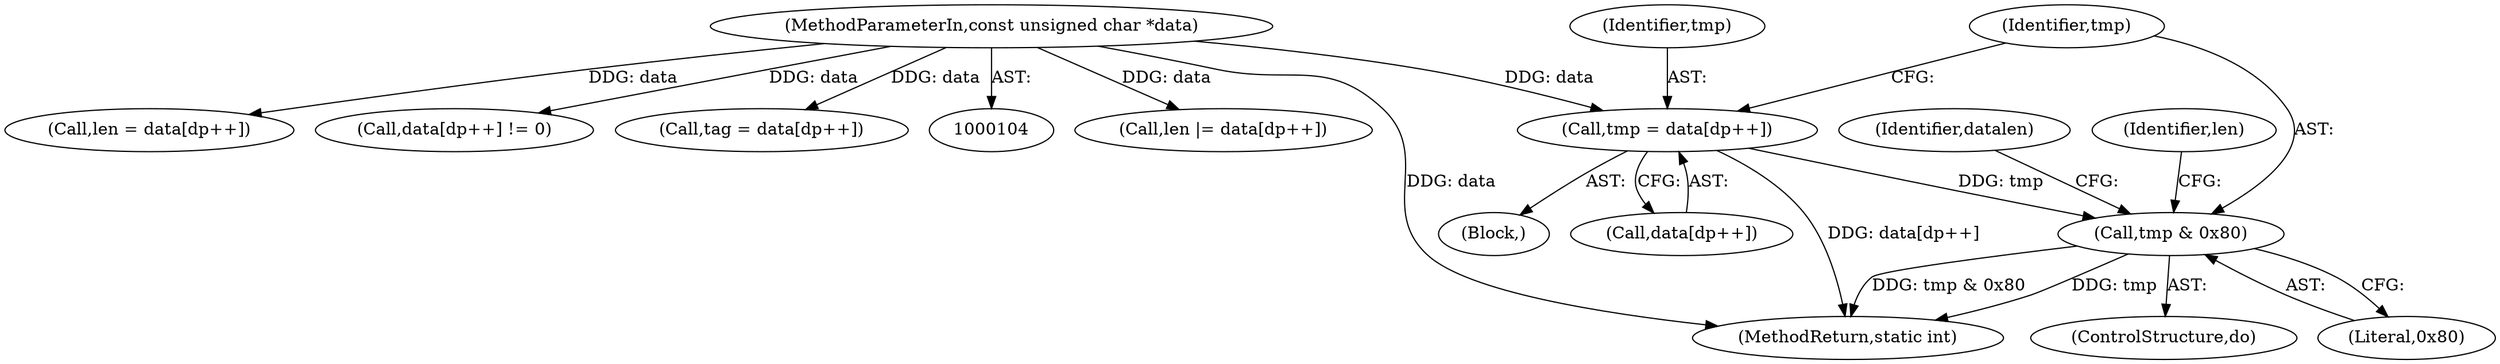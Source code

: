 digraph "0_linux_23c8a812dc3c621009e4f0e5342aa4e2ede1ceaa@array" {
"1000196" [label="(Call,tmp = data[dp++])"];
"1000105" [label="(MethodParameterIn,const unsigned char *data)"];
"1000202" [label="(Call,tmp & 0x80)"];
"1000187" [label="(Block,)"];
"1000192" [label="(Identifier,datalen)"];
"1000270" [label="(Call,len |= data[dp++])"];
"1000204" [label="(Literal,0x80)"];
"1000197" [label="(Identifier,tmp)"];
"1000206" [label="(Identifier,len)"];
"1000196" [label="(Call,tmp = data[dp++])"];
"1000325" [label="(MethodReturn,static int)"];
"1000202" [label="(Call,tmp & 0x80)"];
"1000205" [label="(Call,len = data[dp++])"];
"1000186" [label="(ControlStructure,do)"];
"1000203" [label="(Identifier,tmp)"];
"1000151" [label="(Call,data[dp++] != 0)"];
"1000105" [label="(MethodParameterIn,const unsigned char *data)"];
"1000198" [label="(Call,data[dp++])"];
"1000139" [label="(Call,tag = data[dp++])"];
"1000196" -> "1000187"  [label="AST: "];
"1000196" -> "1000198"  [label="CFG: "];
"1000197" -> "1000196"  [label="AST: "];
"1000198" -> "1000196"  [label="AST: "];
"1000203" -> "1000196"  [label="CFG: "];
"1000196" -> "1000325"  [label="DDG: data[dp++]"];
"1000105" -> "1000196"  [label="DDG: data"];
"1000196" -> "1000202"  [label="DDG: tmp"];
"1000105" -> "1000104"  [label="AST: "];
"1000105" -> "1000325"  [label="DDG: data"];
"1000105" -> "1000139"  [label="DDG: data"];
"1000105" -> "1000151"  [label="DDG: data"];
"1000105" -> "1000205"  [label="DDG: data"];
"1000105" -> "1000270"  [label="DDG: data"];
"1000202" -> "1000186"  [label="AST: "];
"1000202" -> "1000204"  [label="CFG: "];
"1000203" -> "1000202"  [label="AST: "];
"1000204" -> "1000202"  [label="AST: "];
"1000192" -> "1000202"  [label="CFG: "];
"1000206" -> "1000202"  [label="CFG: "];
"1000202" -> "1000325"  [label="DDG: tmp"];
"1000202" -> "1000325"  [label="DDG: tmp & 0x80"];
}
